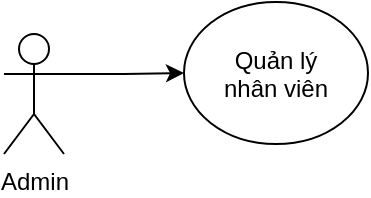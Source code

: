 <mxfile>
    <diagram id="MBymZvRxtM8xUYwRDWeC" name="ca">
        <mxGraphModel dx="783" dy="499" grid="0" gridSize="10" guides="1" tooltips="1" connect="1" arrows="1" fold="1" page="1" pageScale="1" pageWidth="850" pageHeight="1100" math="0" shadow="0">
            <root>
                <mxCell id="0"/>
                <mxCell id="1" parent="0"/>
                <mxCell id="11" style="edgeStyle=orthogonalEdgeStyle;rounded=0;orthogonalLoop=1;jettySize=auto;html=1;exitX=1;exitY=0.333;exitDx=0;exitDy=0;exitPerimeter=0;" parent="1" source="5" target="8" edge="1">
                    <mxGeometry relative="1" as="geometry"/>
                </mxCell>
                <mxCell id="5" value="Admin" style="shape=umlActor;verticalLabelPosition=bottom;verticalAlign=top;html=1;" parent="1" vertex="1">
                    <mxGeometry x="76" y="164" width="30" height="60" as="geometry"/>
                </mxCell>
                <mxCell id="8" value="Quản lý&#10;nhân viên" style="ellipse;" parent="1" vertex="1">
                    <mxGeometry x="166" y="148" width="92" height="71" as="geometry"/>
                </mxCell>
            </root>
        </mxGraphModel>
    </diagram>
</mxfile>